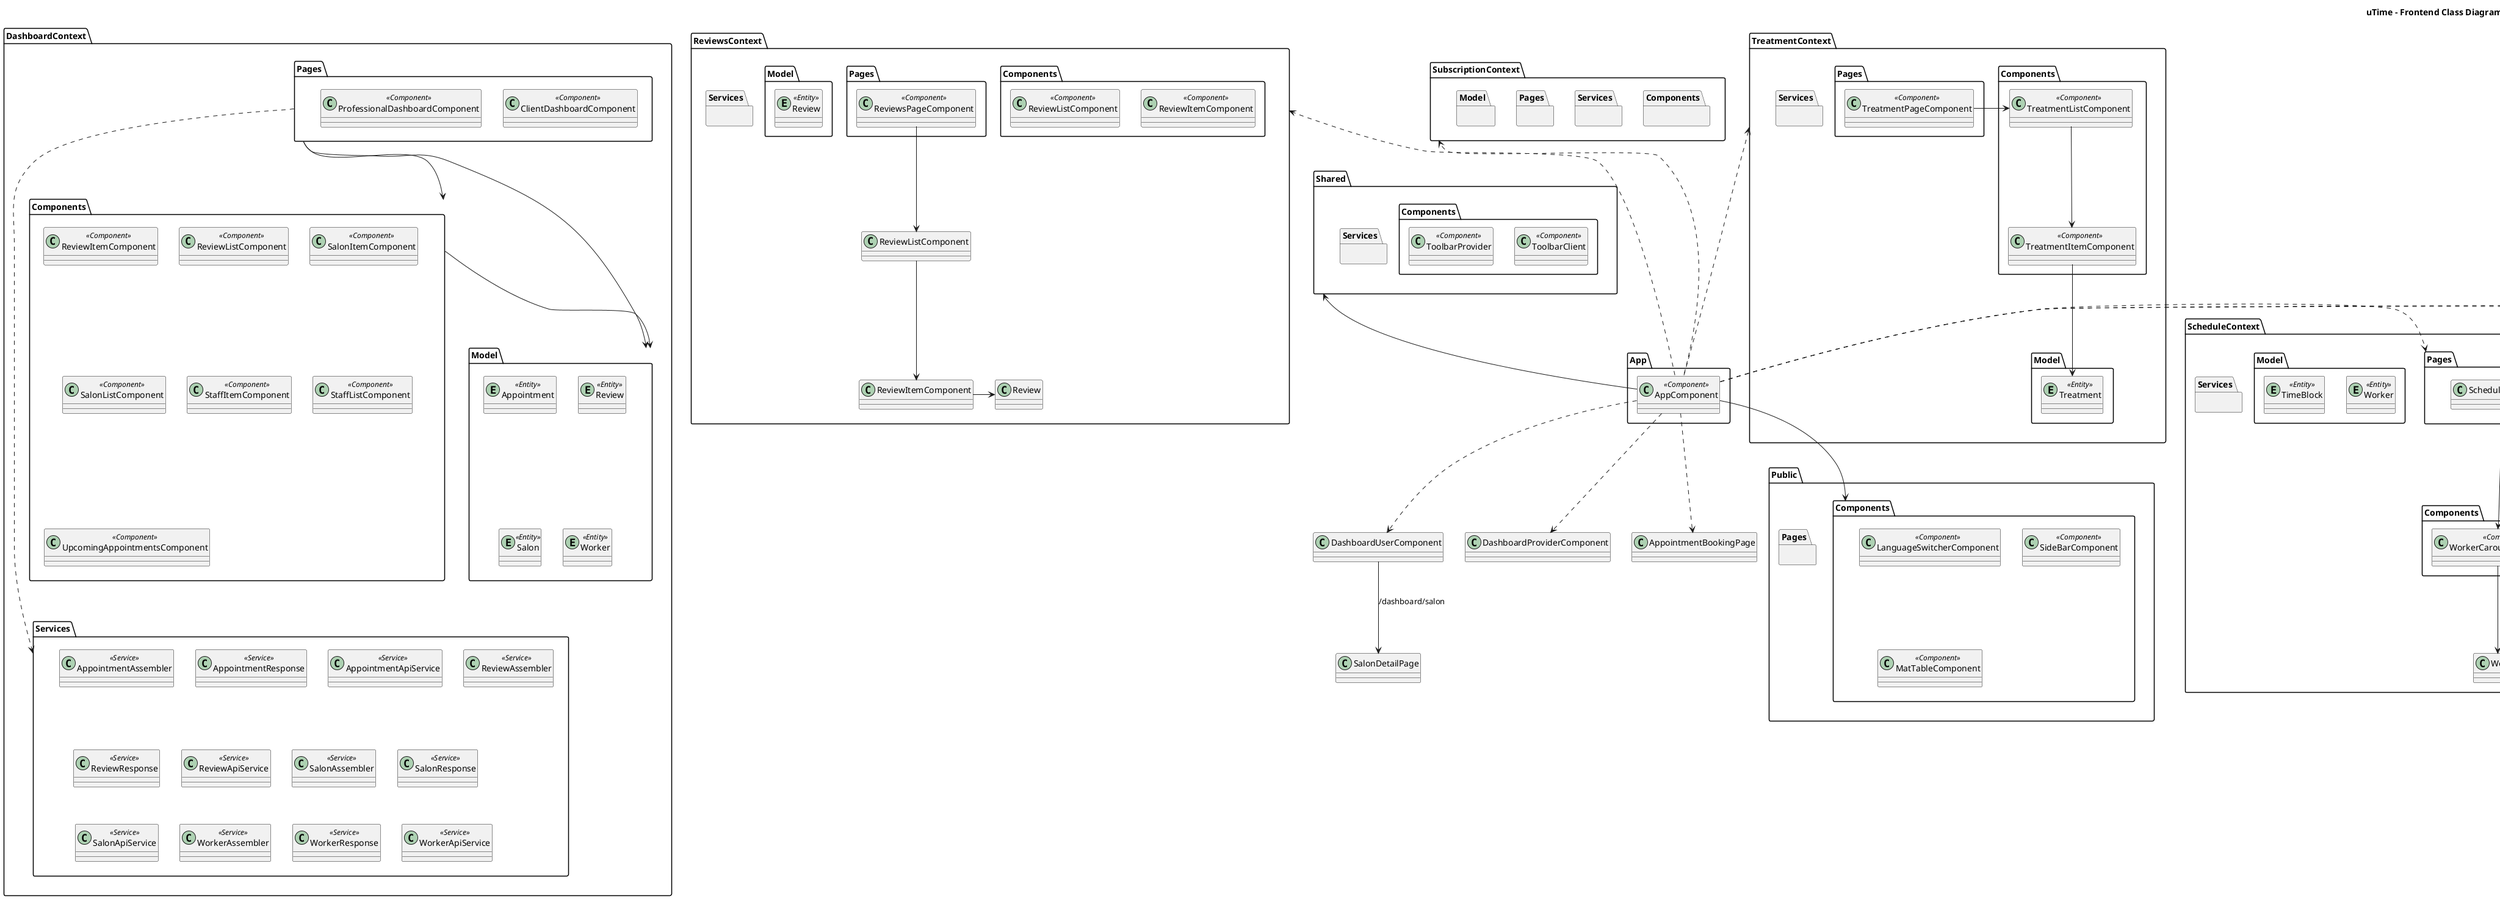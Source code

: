 @startuml
title uTime - Frontend Class Diagram with Routing & Contexts

' === Shared ===
package Shared {
  package Components {
    class ToolbarClient <<Component>>{
    }
    class ToolbarProvider <<Component>>

  }
  package Services { }
}

' === Application Shell ===
package App {
  class AppComponent <<Component>> { }
}

' === Public Pages ===
package Public {
  package Components {
    class LanguageSwitcherComponent <<Component>> {}
    class SideBarComponent <<Component>> {}
    class MatTableComponent <<Component>> {}
  }
  package Pages { }
}

' === Dashboard Context ===
package DashboardContext {
  package Components {
    class ReviewItemComponent <<Component>> {}
    class ReviewListComponent <<Component>> {}
    class SalonItemComponent <<Component>> {}
    class SalonListComponent <<Component>> {}
    class StaffItemComponent <<Component>> {}
    class StaffListComponent <<Component>> {}
    class UpcomingAppointmentsComponent <<Component>> {}
  }

  package Model {
    entity Appointment <<Entity>> {}
    entity Review <<Entity>> {}
    entity Salon <<Entity>> {}
    entity Worker <<Entity>> {}
  }

  package Services {
    ' Appointment services
    class AppointmentAssembler <<Service>> {}
    class AppointmentResponse <<Service>> {}
    class AppointmentApiService <<Service>> {}

    ' Review services
    class ReviewAssembler <<Service>> {}
    class ReviewResponse <<Service>> {}
    class ReviewApiService <<Service>> {}

    ' Salon services
    class SalonAssembler <<Service>> {}
    class SalonResponse <<Service>> {}
    class SalonApiService <<Service>> {}

    ' Worker services
    class WorkerAssembler <<Service>> {}
    class WorkerResponse <<Service>> {}
    class WorkerApiService <<Service>> {}
  }

  package Pages {
    class ClientDashboardComponent <<Component>> {}
    class ProfessionalDashboardComponent <<Component>> {}
  }

  ' Relaciones
  Pages .> Services
  Pages --> Components
  Pages -> Model
  Components --> Model
}


' === Appointment Context ===
package AppointmentContext {
  package Components {
    class AppointmentsItemComponent <<Component>> {}
    class AppointmentsListComponent <<Component>> {}
    class ReviewItemComponent <<Component>> {}
    class ReviewListComponent <<Component>> {}
    class UpcomingAppointmentsComponent <<Component>> {}
  }

  package Model {
    entity Appointment <<Entity>> {}
    entity Review <<Entity>> {}
  }

  package Services {
    class AppointmentAssembler <<Service>> {}
    class AppointmentResponse <<Service>> {}
    class AppointmentApiService <<Service>> {}
    class ReviewApiService <<Service>> {}
    class ReviewsAssembler <<Service>> {}
    class ReviewsResponse <<Service>> {}
  }

  package Pages {
    class ClientAppointmentPagesComponent <<Component>> {}
  }

  ' Relaciones
  Pages ..> Services
  Pages --> Components
  Pages --> Model
  Components --> Model
}

' === Favorites Context ===
package FavoritesContext {
  package Components {
    class FavoriteItemComponent <<Component>> {}
    class FavoriteListComponent <<Component>> {}
  }

  package Model {
    entity Favorite <<Entity>> {}
  }

  package Services {
    class FavoriteAssembler <<Service>> {}
    class FavoriteResponse <<Service>> {}
    class FavoriteApiService <<Service>> {}
  }

  package Pages {
    class ClientFavoriteComponent <<Component>> {}
  }

  ' Relaciones
  Pages ..> Services
  Pages --> Components
  Pages --> Model
  Components --> Model
}


' === Profile Context ===
package ProfileContext{
  package Components { }
  package Services { }
  package Pages {}
  package Model {}
}

' === Schedule Context ===
package ScheduleContext {
  package Components {
    'CalendarComponent?
    'TimeBlockComponent?
    class WorkerCarouselComponent <<Component>> {}
  }
  package Services {}

  package Pages {
    class ScheduleComponent {}
  }
  package Model {
    entity Worker <<Entity>> {}
    entity TimeBlock <<Entity>> {}
  }
  WorkerCarouselComponent --> Worker
  ScheduleComponent --> WorkerCarouselComponent

}



' === Settings Context ===
package SettingsContext {
  package Components { }
  package Services { }
  package Pages {}
  package Model {}
}

' === Reviews Context ===
package ReviewsContext{
  package Components {
    class ReviewItemComponent <<Component>> {}
    class ReviewListComponent <<Component>> {}
  }
  package Services { }
  package Pages {
    class ReviewsPageComponent <<Component>> {}
  }
  package Model {
    entity Review <<Entity>> {}
  }

  ReviewsPageComponent --> ReviewListComponent
  ReviewListComponent --> ReviewItemComponent
  ReviewItemComponent -> Review
}

' === Treatment Context ===
package TreatmentContext{
  package Components {
    class TreatmentListComponent <<Component>> {}
    class TreatmentItemComponent <<Component>> {}
  }
  package Services { }
  package Pages {
    class TreatmentPageComponent <<Component>> {}
  }
  package Model {
    entity Treatment <<Entity>> {}
  }

  TreatmentPageComponent -> TreatmentListComponent
  TreatmentListComponent --> TreatmentItemComponent
  TreatmentItemComponent --> Treatment
}

' === Subscription Context ===
package SubscriptionContext{
  package Components { }
  package Services { }
  package Pages {}
  package Model {}
}

' === Routing ===
AppComponent ..> DashboardUserComponent
AppComponent ..> DashboardProviderComponent
AppComponent ..> AppointmentBookingPage
AppComponent .> ScheduleContext.Pages
ReviewsContext <... AppComponent
TreatmentContext <... AppComponent
Shared <-- AppComponent
SubscriptionContext <... AppComponent
AppComponent .> ProfileContext.Pages
AppComponent .> SettingsContext.Pages
AppComponent --> Public.Components
DashboardUserComponent --> SalonDetailPage                : "/dashboard/salon"

@enduml

'cosas que no se donde van:
'-salon
'-workers
'-services (corte de pelo, tintado, ese tipo de cosas)
'
'
'
